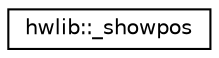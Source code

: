 digraph "Graphical Class Hierarchy"
{
  edge [fontname="Helvetica",fontsize="10",labelfontname="Helvetica",labelfontsize="10"];
  node [fontname="Helvetica",fontsize="10",shape=record];
  rankdir="LR";
  Node0 [label="hwlib::_showpos",height=0.2,width=0.4,color="black", fillcolor="white", style="filled",URL="$structhwlib_1_1__showpos.html"];
}
